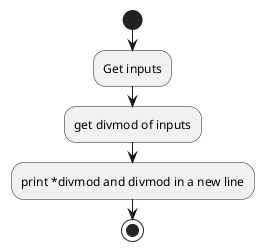 @startuml
'https://plantuml.com/activity-diagram-beta

start
:Get inputs;
:get divmod of inputs;
:print *divmod and divmod in a new line;

stop

@enduml
